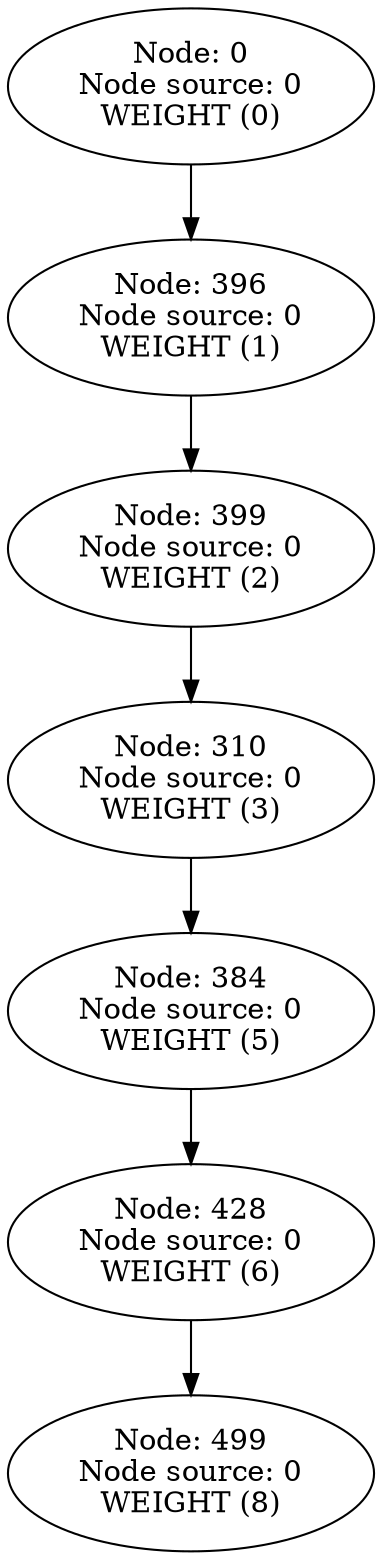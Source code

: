 digraph {
	499 [label="Node: 499
Node source: 0
WEIGHT (8)"]
	428 [label="Node: 428
Node source: 0
WEIGHT (6)"]
	384 [label="Node: 384
Node source: 0
WEIGHT (5)"]
	310 [label="Node: 310
Node source: 0
WEIGHT (3)"]
	399 [label="Node: 399
Node source: 0
WEIGHT (2)"]
	396 [label="Node: 396
Node source: 0
WEIGHT (1)"]
	0 [label="Node: 0
Node source: 0
WEIGHT (0)"]
	428 -> 499
	384 -> 428
	310 -> 384
	399 -> 310
	396 -> 399
	0 -> 396
}
